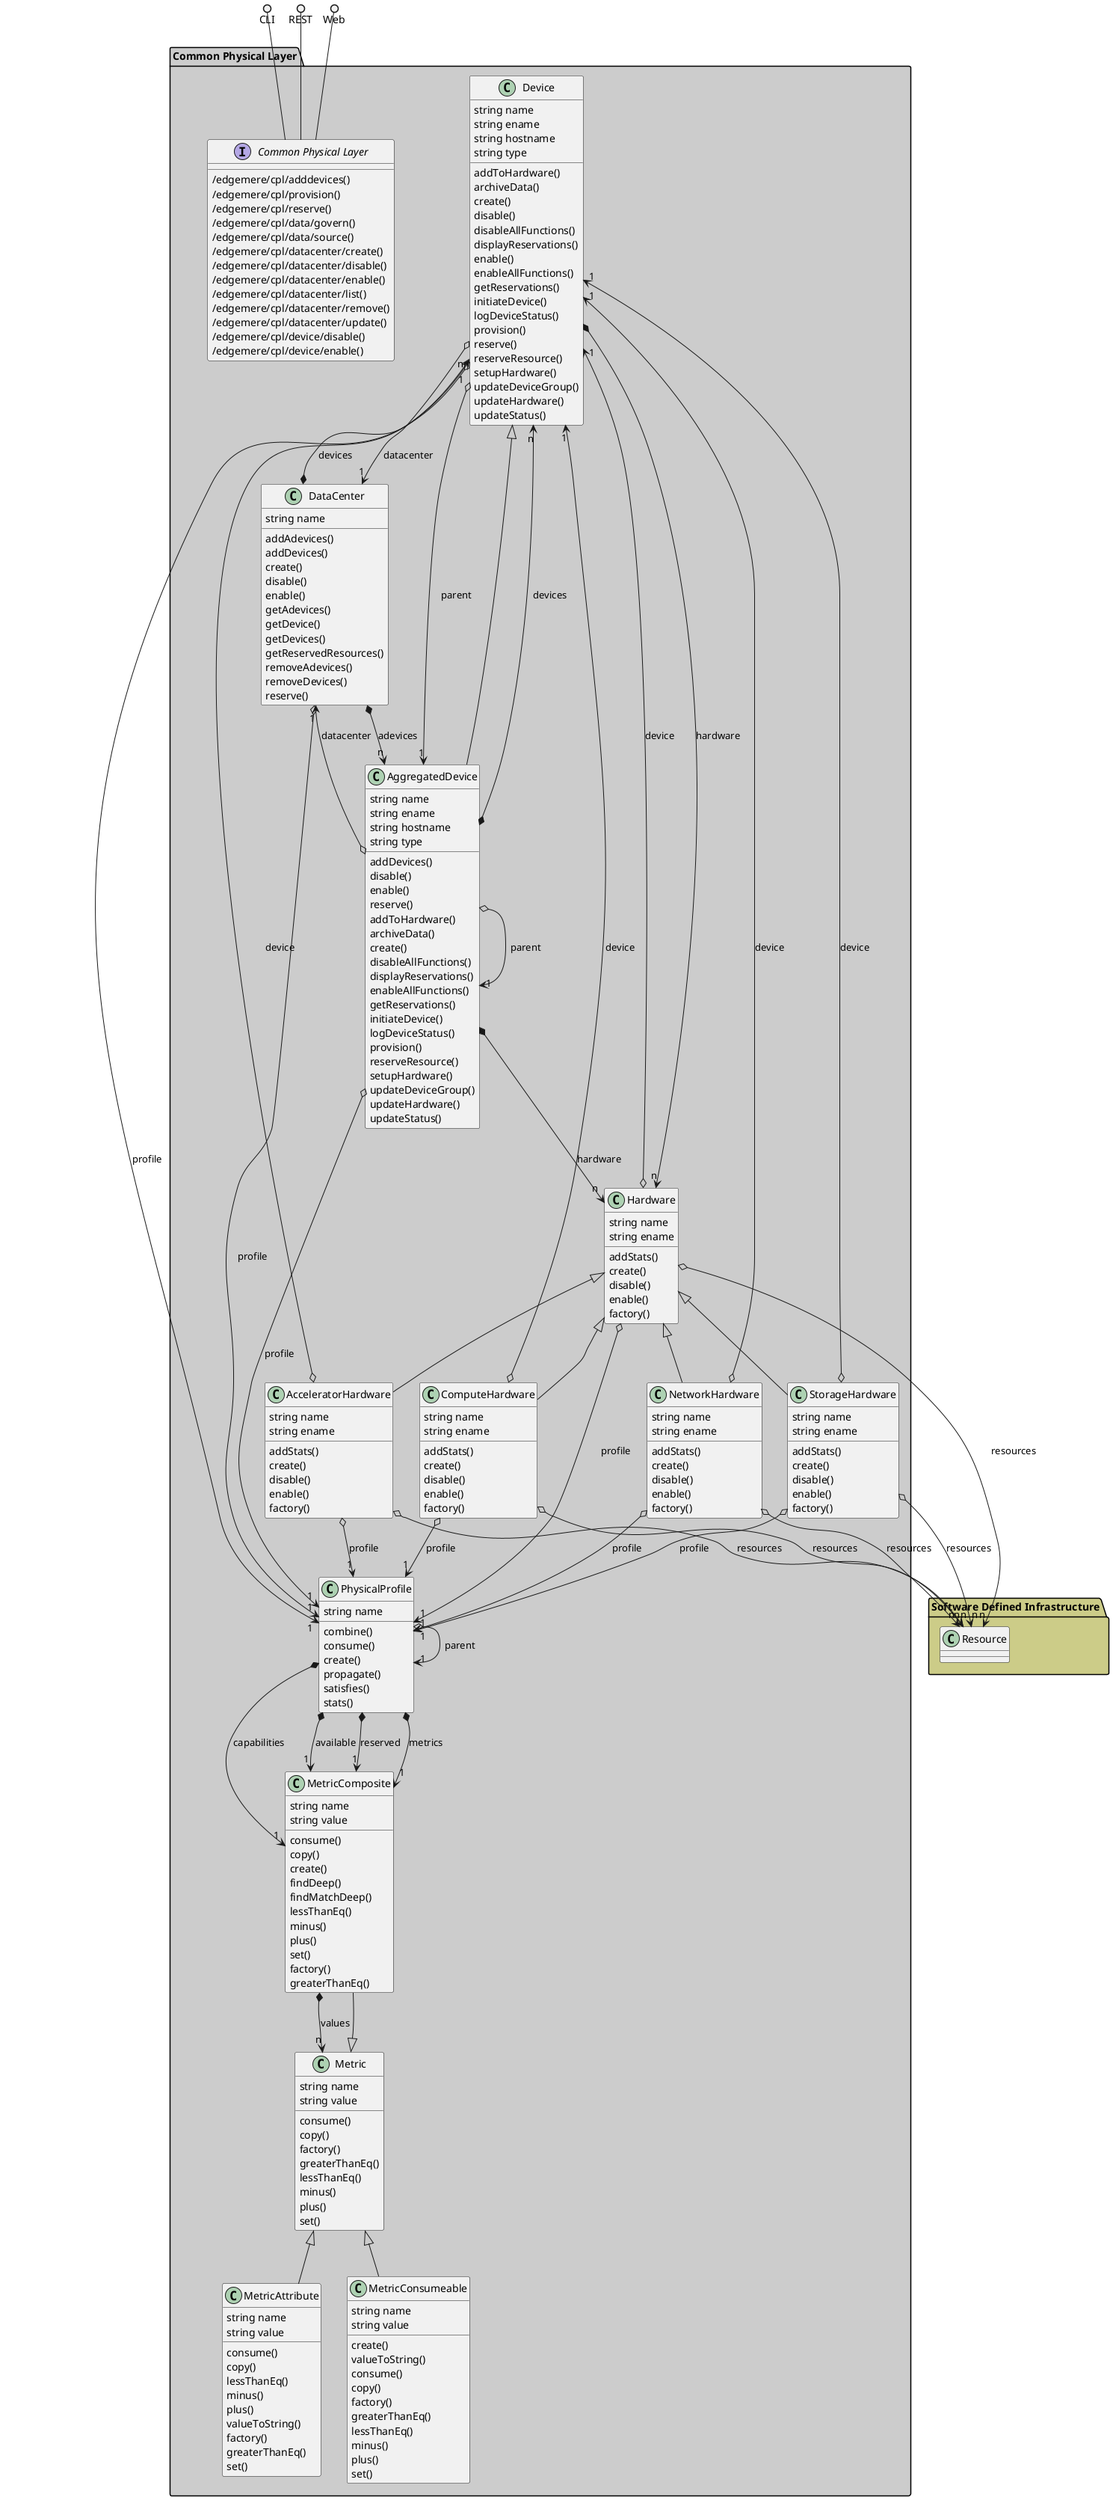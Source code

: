 @startuml


package "Common Physical Layer" #cccccc {
    
        class PhysicalProfile {
        }
    
        class Device {
        }
    
        class DataCenter {
        }
    
        class Hardware {
        }
    
        class AggregatedDevice {
        }
    
        class Metric {
        }
    
        class MetricComposite {
        }
    }

package "Software Defined Infrastructure" #cccc88 {
    
        class Resource {
        }
    }


package "Common Physical Layer" #cccccc {

    interface "Common Physical Layer" as i {
            /edgemere/cpl/adddevices()
            /edgemere/cpl/provision()
            /edgemere/cpl/reserve()
            /edgemere/cpl/data/govern()
            /edgemere/cpl/data/source()
            /edgemere/cpl/datacenter/create()
            /edgemere/cpl/datacenter/disable()
            /edgemere/cpl/datacenter/enable()
            /edgemere/cpl/datacenter/list()
            /edgemere/cpl/datacenter/remove()
            /edgemere/cpl/datacenter/update()
            /edgemere/cpl/device/disable()
            /edgemere/cpl/device/enable()
    
    }
}

CLI ()-- i
REST ()-- i
Web ()-- i

package "Common Physical Layer" #cccccc {
        class "AcceleratorHardware" {
                 string name
                 string ename
                             addStats()
                     create()
                     disable()
                     enable()
                     factory()
            }
                AcceleratorHardware o--> "1" PhysicalProfile : profile
                        AcceleratorHardware o--> "1" Device : device
                        AcceleratorHardware o--> "n" Resource : resources
            
    
        Hardware <|-- AcceleratorHardware
    
    class "AggregatedDevice" {
                 string name
                 string ename
                 string hostname
                 string type
                             addDevices()
                     disable()
                     enable()
                     reserve()
                     addToHardware()
                     archiveData()
                     create()
                     disableAllFunctions()
                     displayReservations()
                     enableAllFunctions()
                     getReservations()
                     initiateDevice()
                     logDeviceStatus()
                     provision()
                     reserveResource()
                     setupHardware()
                     updateDeviceGroup()
                     updateHardware()
                     updateStatus()
            }
                AggregatedDevice *--> "n" Device : devices
                        AggregatedDevice o--> "1" PhysicalProfile : profile
                        AggregatedDevice o--> "1" DataCenter : datacenter
                        AggregatedDevice *--> "n" Hardware : hardware
                        AggregatedDevice o--> "1" AggregatedDevice : parent
            
    
        Device <|-- AggregatedDevice
    
    class "ComputeHardware" {
                 string name
                 string ename
                             addStats()
                     create()
                     disable()
                     enable()
                     factory()
            }
                ComputeHardware o--> "1" PhysicalProfile : profile
                        ComputeHardware o--> "1" Device : device
                        ComputeHardware o--> "n" Resource : resources
            
    
        Hardware <|-- ComputeHardware
    
    class "DataCenter" {
                 string name
                             addAdevices()
                     addDevices()
                     create()
                     disable()
                     enable()
                     getAdevices()
                     getDevice()
                     getDevices()
                     getReservedResources()
                     removeAdevices()
                     removeDevices()
                     reserve()
            }
                DataCenter o--> "1" PhysicalProfile : profile
                        DataCenter *--> "n" Device : devices
                        DataCenter *--> "n" AggregatedDevice : adevices
            
    
    class "Device" {
                 string name
                 string ename
                 string hostname
                 string type
                             addToHardware()
                     archiveData()
                     create()
                     disable()
                     disableAllFunctions()
                     displayReservations()
                     enable()
                     enableAllFunctions()
                     getReservations()
                     initiateDevice()
                     logDeviceStatus()
                     provision()
                     reserve()
                     reserveResource()
                     setupHardware()
                     updateDeviceGroup()
                     updateHardware()
                     updateStatus()
            }
                Device o--> "1" PhysicalProfile : profile
                        Device *--> "n" Hardware : hardware
                        Device o--> "1" DataCenter : datacenter
                        Device o--> "1" AggregatedDevice : parent
            
    
    class "Hardware" {
                 string name
                 string ename
                             addStats()
                     create()
                     disable()
                     enable()
                     factory()
            }
                Hardware o--> "1" PhysicalProfile : profile
                        Hardware o--> "1" Device : device
                        Hardware o--> "n" Resource : resources
            
    
    class "Metric" {
                 string name
                 string value
                             consume()
                     copy()
                     factory()
                     greaterThanEq()
                     lessThanEq()
                     minus()
                     plus()
                     set()
            }
    
    
    class "MetricAttribute" {
                 string name
                 string value
                             consume()
                     copy()
                     lessThanEq()
                     minus()
                     plus()
                     valueToString()
                     factory()
                     greaterThanEq()
                     set()
            }
    
    
        Metric <|-- MetricAttribute
    
    class "MetricComposite" {
                 string name
                 string value
                             consume()
                     copy()
                     create()
                     findDeep()
                     findMatchDeep()
                     lessThanEq()
                     minus()
                     plus()
                     set()
                     factory()
                     greaterThanEq()
            }
                MetricComposite *--> "n" Metric : values
            
    
        Metric <|-- MetricComposite
    
    class "MetricConsumeable" {
                 string name
                 string value
                             create()
                     valueToString()
                     consume()
                     copy()
                     factory()
                     greaterThanEq()
                     lessThanEq()
                     minus()
                     plus()
                     set()
            }
    
    
        Metric <|-- MetricConsumeable
    
    class "NetworkHardware" {
                 string name
                 string ename
                             addStats()
                     create()
                     disable()
                     enable()
                     factory()
            }
                NetworkHardware o--> "1" PhysicalProfile : profile
                        NetworkHardware o--> "1" Device : device
                        NetworkHardware o--> "n" Resource : resources
            
    
        Hardware <|-- NetworkHardware
    
    class "PhysicalProfile" {
                 string name
                             combine()
                     consume()
                     create()
                     propagate()
                     satisfies()
                     stats()
            }
                PhysicalProfile *--> "1" MetricComposite : capabilities
                        PhysicalProfile *--> "1" MetricComposite : available
                        PhysicalProfile *--> "1" MetricComposite : reserved
                        PhysicalProfile *--> "1" MetricComposite : metrics
                        PhysicalProfile o--> "1" PhysicalProfile : parent
            
    
    class "StorageHardware" {
                 string name
                 string ename
                             addStats()
                     create()
                     disable()
                     enable()
                     factory()
            }
                StorageHardware o--> "1" PhysicalProfile : profile
                        StorageHardware o--> "1" Device : device
                        StorageHardware o--> "n" Resource : resources
            
    
        Hardware <|-- StorageHardware
    

}



@enduml
